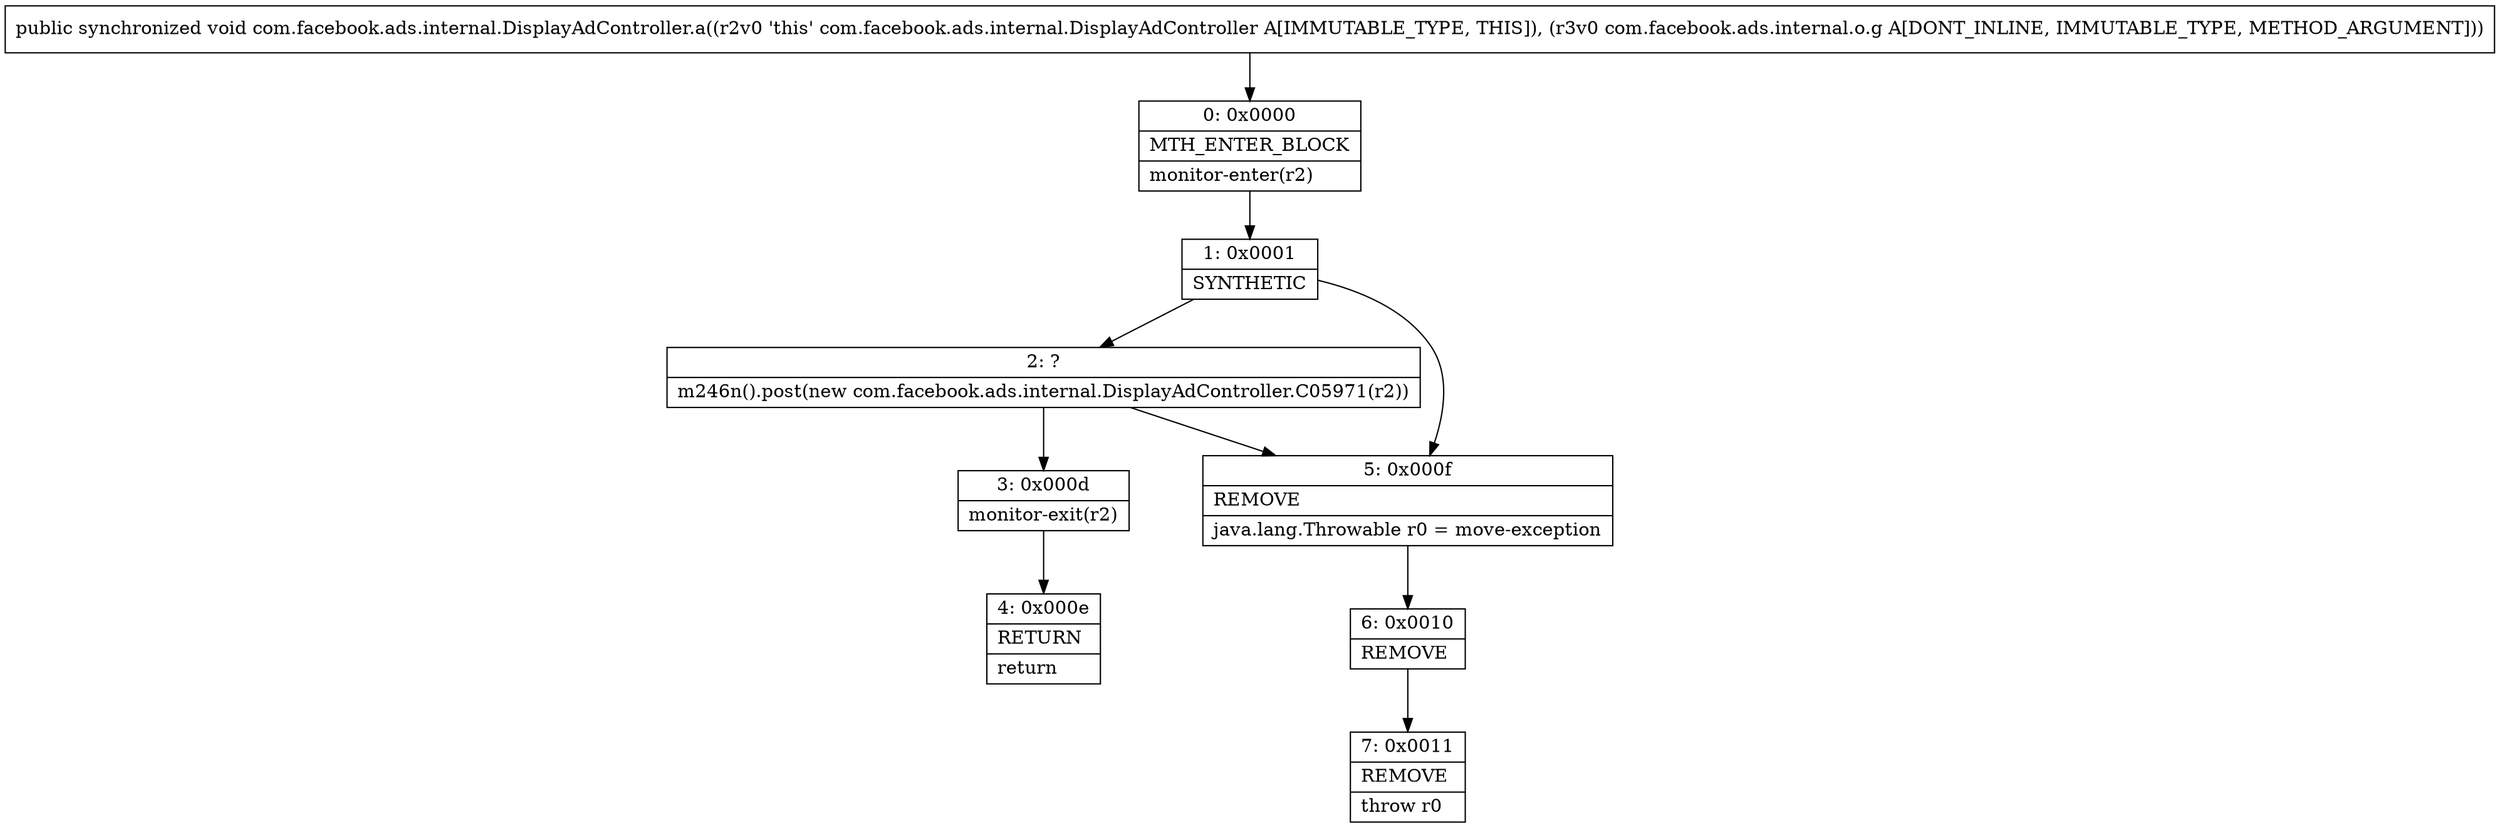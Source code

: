 digraph "CFG forcom.facebook.ads.internal.DisplayAdController.a(Lcom\/facebook\/ads\/internal\/o\/g;)V" {
Node_0 [shape=record,label="{0\:\ 0x0000|MTH_ENTER_BLOCK\l|monitor\-enter(r2)\l}"];
Node_1 [shape=record,label="{1\:\ 0x0001|SYNTHETIC\l}"];
Node_2 [shape=record,label="{2\:\ ?|m246n().post(new com.facebook.ads.internal.DisplayAdController.C05971(r2))\l}"];
Node_3 [shape=record,label="{3\:\ 0x000d|monitor\-exit(r2)\l}"];
Node_4 [shape=record,label="{4\:\ 0x000e|RETURN\l|return\l}"];
Node_5 [shape=record,label="{5\:\ 0x000f|REMOVE\l|java.lang.Throwable r0 = move\-exception\l}"];
Node_6 [shape=record,label="{6\:\ 0x0010|REMOVE\l}"];
Node_7 [shape=record,label="{7\:\ 0x0011|REMOVE\l|throw r0\l}"];
MethodNode[shape=record,label="{public synchronized void com.facebook.ads.internal.DisplayAdController.a((r2v0 'this' com.facebook.ads.internal.DisplayAdController A[IMMUTABLE_TYPE, THIS]), (r3v0 com.facebook.ads.internal.o.g A[DONT_INLINE, IMMUTABLE_TYPE, METHOD_ARGUMENT])) }"];
MethodNode -> Node_0;
Node_0 -> Node_1;
Node_1 -> Node_2;
Node_1 -> Node_5;
Node_2 -> Node_3;
Node_2 -> Node_5;
Node_3 -> Node_4;
Node_5 -> Node_6;
Node_6 -> Node_7;
}

